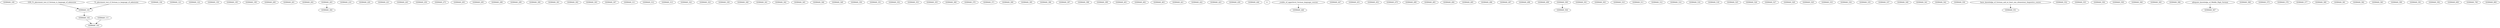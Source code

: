 digraph G {
    GERMAN_100;
    edge [color=black];
    GER_TL_placement_test_if_German_is_language_of_admission -> GERMAN_101;
    TL_placement_test_if_German_is_language_of_admission -> GERMAN_101;
    edge [color=black];
    GERMAN_101 -> GERMAN_102;
    edge [color=black];
    GERMAN_102 -> GERMAN_103;
    GERMAN_111 -> GERMAN_103;
    GERMAN_104;
    GERMAN_111;
    GERMAN_121;
    GERMAN_122;
    GERMAN_150;
    GERMAN_195;
    GERMAN_199;
    GERMAN_200;
    GERMAN_201;
    GERMAN_202;
    GERMAN_203;
    GERMAN_210;
    GERMAN_220;
    GERMAN_221;
    GERMAN_243;
    GERMAN_250;
    GERMAN_275;
    GERMAN_293;
    GERMAN_295;
    GERMAN_298;
    GERMAN_299;
    GERMAN_300;
    GERMAN_301;
    GERMAN_302;
    GERMAN_303;
    edge [color=black];
    GERMAN_203 -> GERMAN_304;
    GERMAN_307;
    GERMAN_311;
    GERMAN_312;
    GERMAN_313;
    GERMAN_322;
    GERMAN_323;
    GERMAN_330;
    GERMAN_340;
    GERMAN_341;
    GERMAN_342;
    GERMAN_345;
    GERMAN_346;
    GERMAN_349;
    GERMAN_350;
    GERMAN_351;
    GERMAN_352;
    GERMAN_353;
    GERMAN_355;
    GERMAN_360;
    GERMAN_370;
    GERMAN_371;
    GERMAN_390;
    GERMAN_395;
    GERMAN_396;
    GERMAN_397;
    GERMAN_398;
    GERMAN_399;
    GERMAN_401;
    GERMAN_402;
    GERMAN_403;
    GERMAN_421;
    GERMAN_422;
    GERMAN_423;
    GERMAN_430;
    GERMAN_444;
    edge [color=black];
    6_credits_of_upperlevel_German_language_courses -> GERMAN_446;
    GERMAN_447;
    GERMAN_451;
    GERMAN_452;
    GERMAN_479;
    GERMAN_490;
    GERMAN_493;
    GERMAN_494;
    GERMAN_495;
    GERMAN_496;
    GERMAN_497;
    GERMAN_498;
    GERMAN_499;
    GERMAN_500;
    GERMAN_501;
    GERMAN_503;
    edge [color=black];
    GERMAN_500 -> GERMAN_504;
    GERMAN_510;
    GERMAN_511;
    GERMAN_512;
    GERMAN_514;
    GERMAN_516;
    GERMAN_518;
    GERMAN_525;
    GERMAN_526;
    GERMAN_527;
    GERMAN_528;
    GERMAN_529;
    GERMAN_533;
    GERMAN_534;
    GERMAN_535;
    GERMAN_537;
    GERMAN_540;
    GERMAN_541;
    GERMAN_542;
    GERMAN_550;
    edge [color=black];
    basic_knowledge_of_German_and_at_least_one_elementary_linguistics_course -> GERMAN_551;
    GERMAN_552;
    GERMAN_555;
    GERMAN_556;
    GERMAN_558;
    GERMAN_560;
    GERMAN_565;
    GERMAN_566;
    edge [color=black];
    adequate_knowledge_of_Middle_High_German -> GERMAN_567;
    GERMAN_568;
    GERMAN_575;
    GERMAN_576;
    GERMAN_577;
    GERMAN_580;
    GERMAN_581;
    GERMAN_582;
    GERMAN_583;
    GERMAN_590;
    GERMAN_591;
    GERMAN_592;
    GERMAN_600;
    GERMAN_700;
    GERMAN_800;
}
